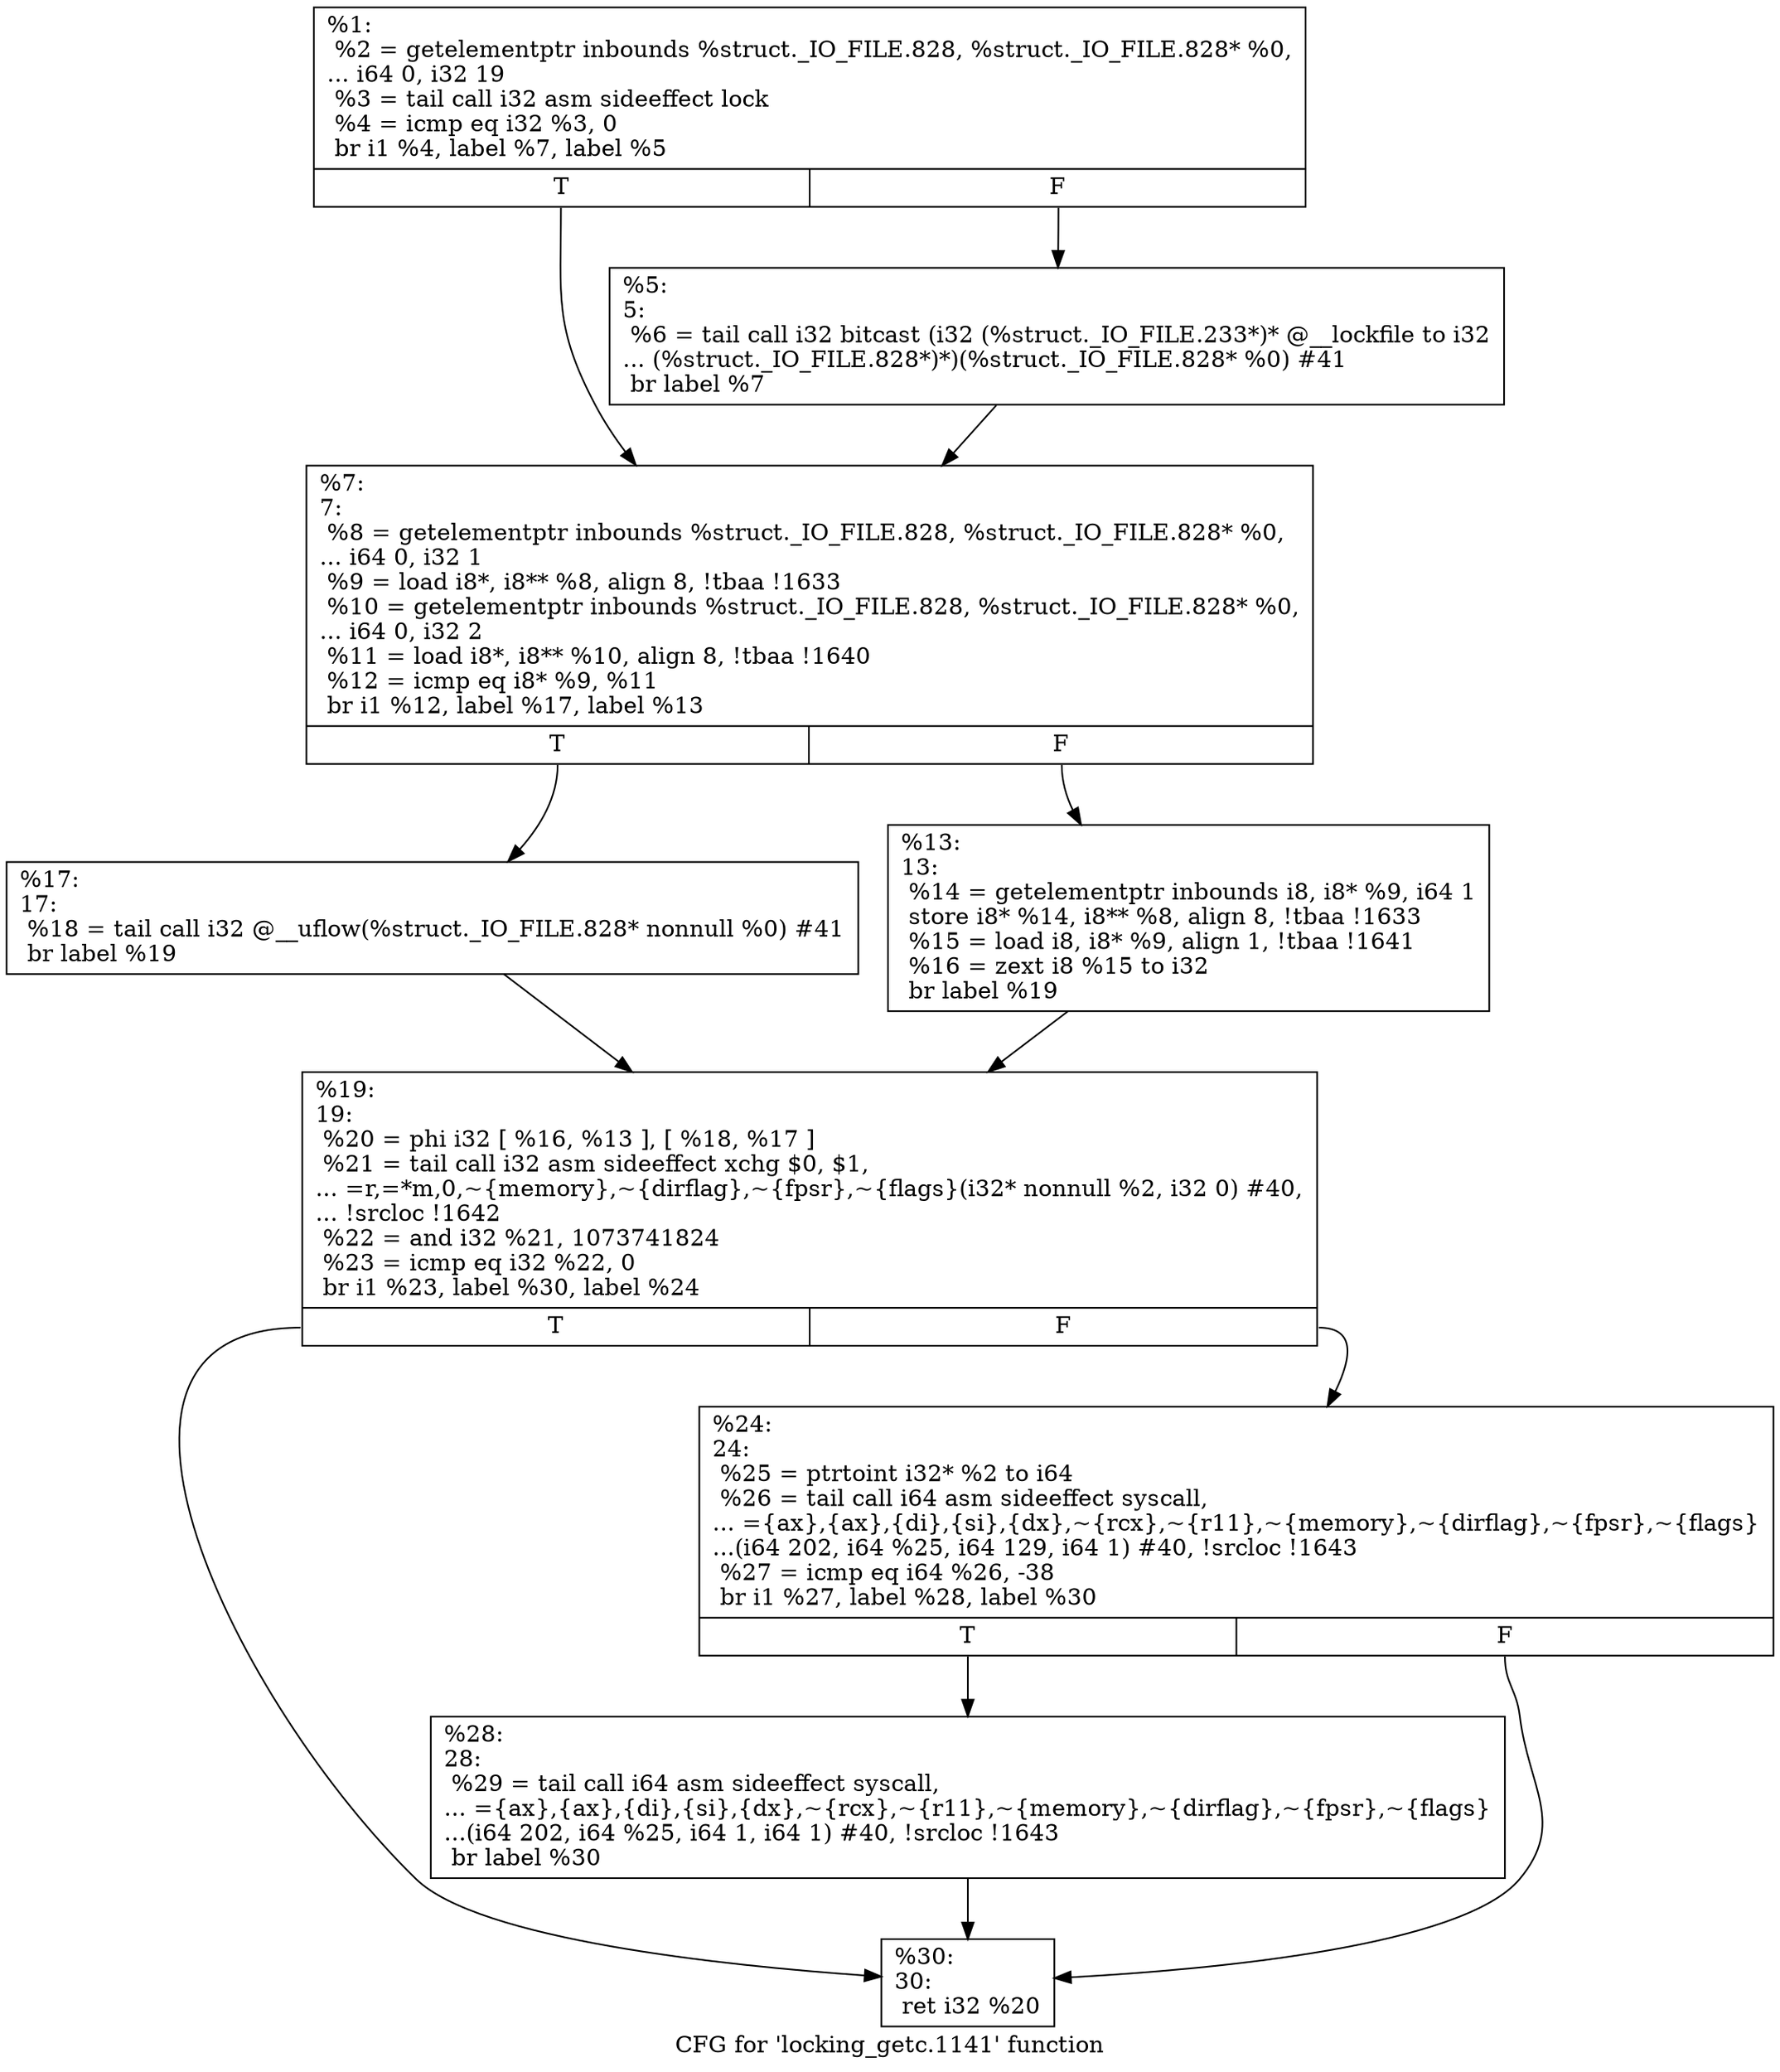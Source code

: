 digraph "CFG for 'locking_getc.1141' function" {
	label="CFG for 'locking_getc.1141' function";

	Node0x1fbc220 [shape=record,label="{%1:\l  %2 = getelementptr inbounds %struct._IO_FILE.828, %struct._IO_FILE.828* %0,\l... i64 0, i32 19\l  %3 = tail call i32 asm sideeffect lock \l  %4 = icmp eq i32 %3, 0\l  br i1 %4, label %7, label %5\l|{<s0>T|<s1>F}}"];
	Node0x1fbc220:s0 -> Node0x1fbc2f0;
	Node0x1fbc220:s1 -> Node0x1fbc2a0;
	Node0x1fbc2a0 [shape=record,label="{%5:\l5:                                                \l  %6 = tail call i32 bitcast (i32 (%struct._IO_FILE.233*)* @__lockfile to i32\l... (%struct._IO_FILE.828*)*)(%struct._IO_FILE.828* %0) #41\l  br label %7\l}"];
	Node0x1fbc2a0 -> Node0x1fbc2f0;
	Node0x1fbc2f0 [shape=record,label="{%7:\l7:                                                \l  %8 = getelementptr inbounds %struct._IO_FILE.828, %struct._IO_FILE.828* %0,\l... i64 0, i32 1\l  %9 = load i8*, i8** %8, align 8, !tbaa !1633\l  %10 = getelementptr inbounds %struct._IO_FILE.828, %struct._IO_FILE.828* %0,\l... i64 0, i32 2\l  %11 = load i8*, i8** %10, align 8, !tbaa !1640\l  %12 = icmp eq i8* %9, %11\l  br i1 %12, label %17, label %13\l|{<s0>T|<s1>F}}"];
	Node0x1fbc2f0:s0 -> Node0x1fbc390;
	Node0x1fbc2f0:s1 -> Node0x1fbc340;
	Node0x1fbc340 [shape=record,label="{%13:\l13:                                               \l  %14 = getelementptr inbounds i8, i8* %9, i64 1\l  store i8* %14, i8** %8, align 8, !tbaa !1633\l  %15 = load i8, i8* %9, align 1, !tbaa !1641\l  %16 = zext i8 %15 to i32\l  br label %19\l}"];
	Node0x1fbc340 -> Node0x1fbc3e0;
	Node0x1fbc390 [shape=record,label="{%17:\l17:                                               \l  %18 = tail call i32 @__uflow(%struct._IO_FILE.828* nonnull %0) #41\l  br label %19\l}"];
	Node0x1fbc390 -> Node0x1fbc3e0;
	Node0x1fbc3e0 [shape=record,label="{%19:\l19:                                               \l  %20 = phi i32 [ %16, %13 ], [ %18, %17 ]\l  %21 = tail call i32 asm sideeffect xchg $0, $1,\l... =r,=*m,0,~\{memory\},~\{dirflag\},~\{fpsr\},~\{flags\}(i32* nonnull %2, i32 0) #40,\l... !srcloc !1642\l  %22 = and i32 %21, 1073741824\l  %23 = icmp eq i32 %22, 0\l  br i1 %23, label %30, label %24\l|{<s0>T|<s1>F}}"];
	Node0x1fbc3e0:s0 -> Node0x1fbc4d0;
	Node0x1fbc3e0:s1 -> Node0x1fbc430;
	Node0x1fbc430 [shape=record,label="{%24:\l24:                                               \l  %25 = ptrtoint i32* %2 to i64\l  %26 = tail call i64 asm sideeffect syscall,\l... =\{ax\},\{ax\},\{di\},\{si\},\{dx\},~\{rcx\},~\{r11\},~\{memory\},~\{dirflag\},~\{fpsr\},~\{flags\}\l...(i64 202, i64 %25, i64 129, i64 1) #40, !srcloc !1643\l  %27 = icmp eq i64 %26, -38\l  br i1 %27, label %28, label %30\l|{<s0>T|<s1>F}}"];
	Node0x1fbc430:s0 -> Node0x1fbc480;
	Node0x1fbc430:s1 -> Node0x1fbc4d0;
	Node0x1fbc480 [shape=record,label="{%28:\l28:                                               \l  %29 = tail call i64 asm sideeffect syscall,\l... =\{ax\},\{ax\},\{di\},\{si\},\{dx\},~\{rcx\},~\{r11\},~\{memory\},~\{dirflag\},~\{fpsr\},~\{flags\}\l...(i64 202, i64 %25, i64 1, i64 1) #40, !srcloc !1643\l  br label %30\l}"];
	Node0x1fbc480 -> Node0x1fbc4d0;
	Node0x1fbc4d0 [shape=record,label="{%30:\l30:                                               \l  ret i32 %20\l}"];
}
